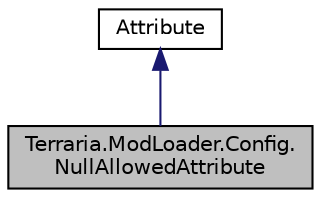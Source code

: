 digraph "Terraria.ModLoader.Config.NullAllowedAttribute"
{
 // LATEX_PDF_SIZE
  edge [fontname="Helvetica",fontsize="10",labelfontname="Helvetica",labelfontsize="10"];
  node [fontname="Helvetica",fontsize="10",shape=record];
  Node1 [label="Terraria.ModLoader.Config.\lNullAllowedAttribute",height=0.2,width=0.4,color="black", fillcolor="grey75", style="filled", fontcolor="black",tooltip="This attribute means the annotated item can possibly be null. This will allow the UI to make the item..."];
  Node2 -> Node1 [dir="back",color="midnightblue",fontsize="10",style="solid",fontname="Helvetica"];
  Node2 [label="Attribute",height=0.2,width=0.4,color="black", fillcolor="white", style="filled",URL="$class_attribute.html",tooltip=" "];
}

